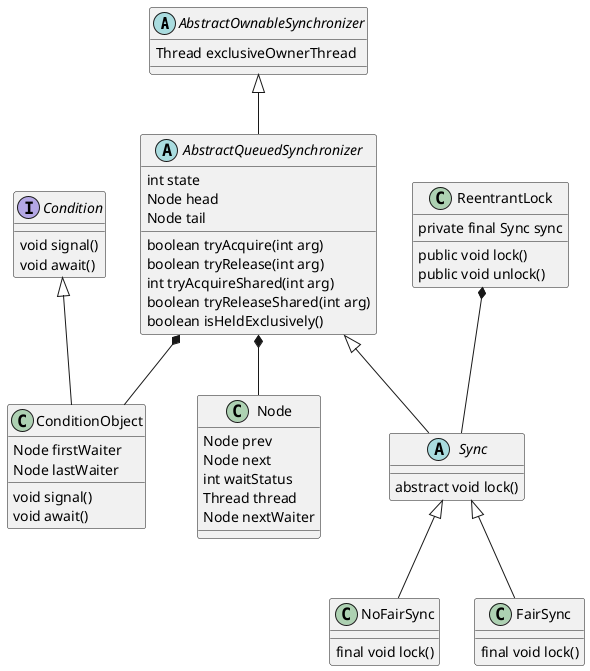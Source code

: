 @startuml
abstract class AbstractOwnableSynchronizer{
Thread exclusiveOwnerThread
}
abstract class AbstractQueuedSynchronizer{
int state
Node head
Node tail
boolean tryAcquire(int arg)
boolean tryRelease(int arg)
int tryAcquireShared(int arg)
boolean tryReleaseShared(int arg)
boolean isHeldExclusively()
}

class Node{
Node prev
Node next
int waitStatus
Thread thread
Node nextWaiter
}
interface Condition{
void signal()
void await()
}
class ConditionObject{
Node firstWaiter
Node lastWaiter
void signal()
void await()
}
Condition <|-- ConditionObject

AbstractQueuedSynchronizer *-- Node
AbstractQueuedSynchronizer *-- ConditionObject

class ReentrantLock{
private final Sync sync
public void lock()
public void unlock()
}
abstract class Sync{
abstract void lock()
}
class NoFairSync{
final void lock()
}
class FairSync{
final void lock()
}


AbstractOwnableSynchronizer <|-- AbstractQueuedSynchronizer
ReentrantLock *-- Sync
AbstractQueuedSynchronizer <|--  Sync
Sync <|-- NoFairSync
Sync <|-- FairSync

@enduml
